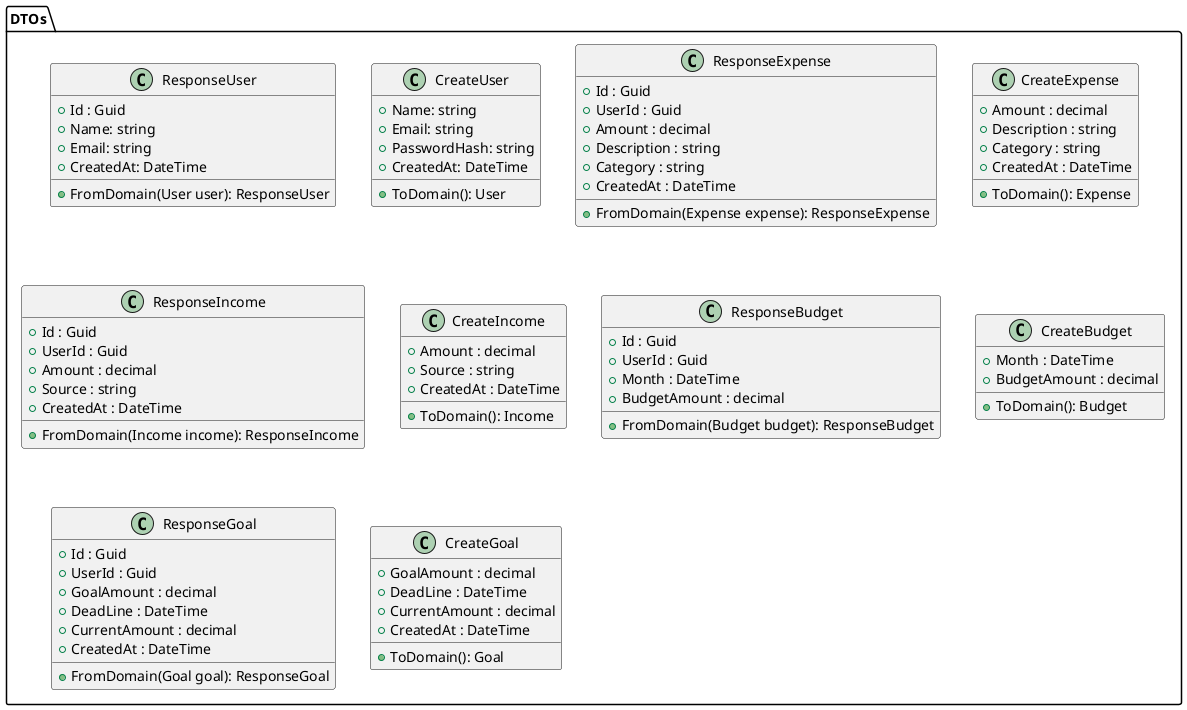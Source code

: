 @startuml dtos

package "DTOs" {
    class ResponseUser {
        + Id : Guid
        + Name: string
        + Email: string
        + CreatedAt: DateTime
        + FromDomain(User user): ResponseUser
    }

    class CreateUser {
        + Name: string
        + Email: string
        + PasswordHash: string
        + CreatedAt: DateTime
        + ToDomain(): User
    }

    class ResponseExpense {
        + Id : Guid
        + UserId : Guid
        + Amount : decimal
        + Description : string
        + Category : string
        + CreatedAt : DateTime
        + FromDomain(Expense expense): ResponseExpense
    }

    class CreateExpense {
        + Amount : decimal
        + Description : string
        + Category : string
        + CreatedAt : DateTime
        + ToDomain(): Expense
    }

    class ResponseIncome {
        + Id : Guid
        + UserId : Guid
        + Amount : decimal
        + Source : string
        + CreatedAt : DateTime
        + FromDomain(Income income): ResponseIncome
    }

    class CreateIncome {
        + Amount : decimal
        + Source : string
        + CreatedAt : DateTime
        + ToDomain(): Income
    }

    class ResponseBudget {
        + Id : Guid
        + UserId : Guid
        + Month : DateTime
        + BudgetAmount : decimal
        + FromDomain(Budget budget): ResponseBudget
    }

    class CreateBudget {
        + Month : DateTime
        + BudgetAmount : decimal
        + ToDomain(): Budget
    }

    class ResponseGoal {
        + Id : Guid
        + UserId : Guid
        + GoalAmount : decimal
        + DeadLine : DateTime
        + CurrentAmount : decimal
        + CreatedAt : DateTime
        + FromDomain(Goal goal): ResponseGoal
    }

    class CreateGoal {
        + GoalAmount : decimal
        + DeadLine : DateTime
        + CurrentAmount : decimal
        + CreatedAt : DateTime
        + ToDomain(): Goal
    }
}

@enduml